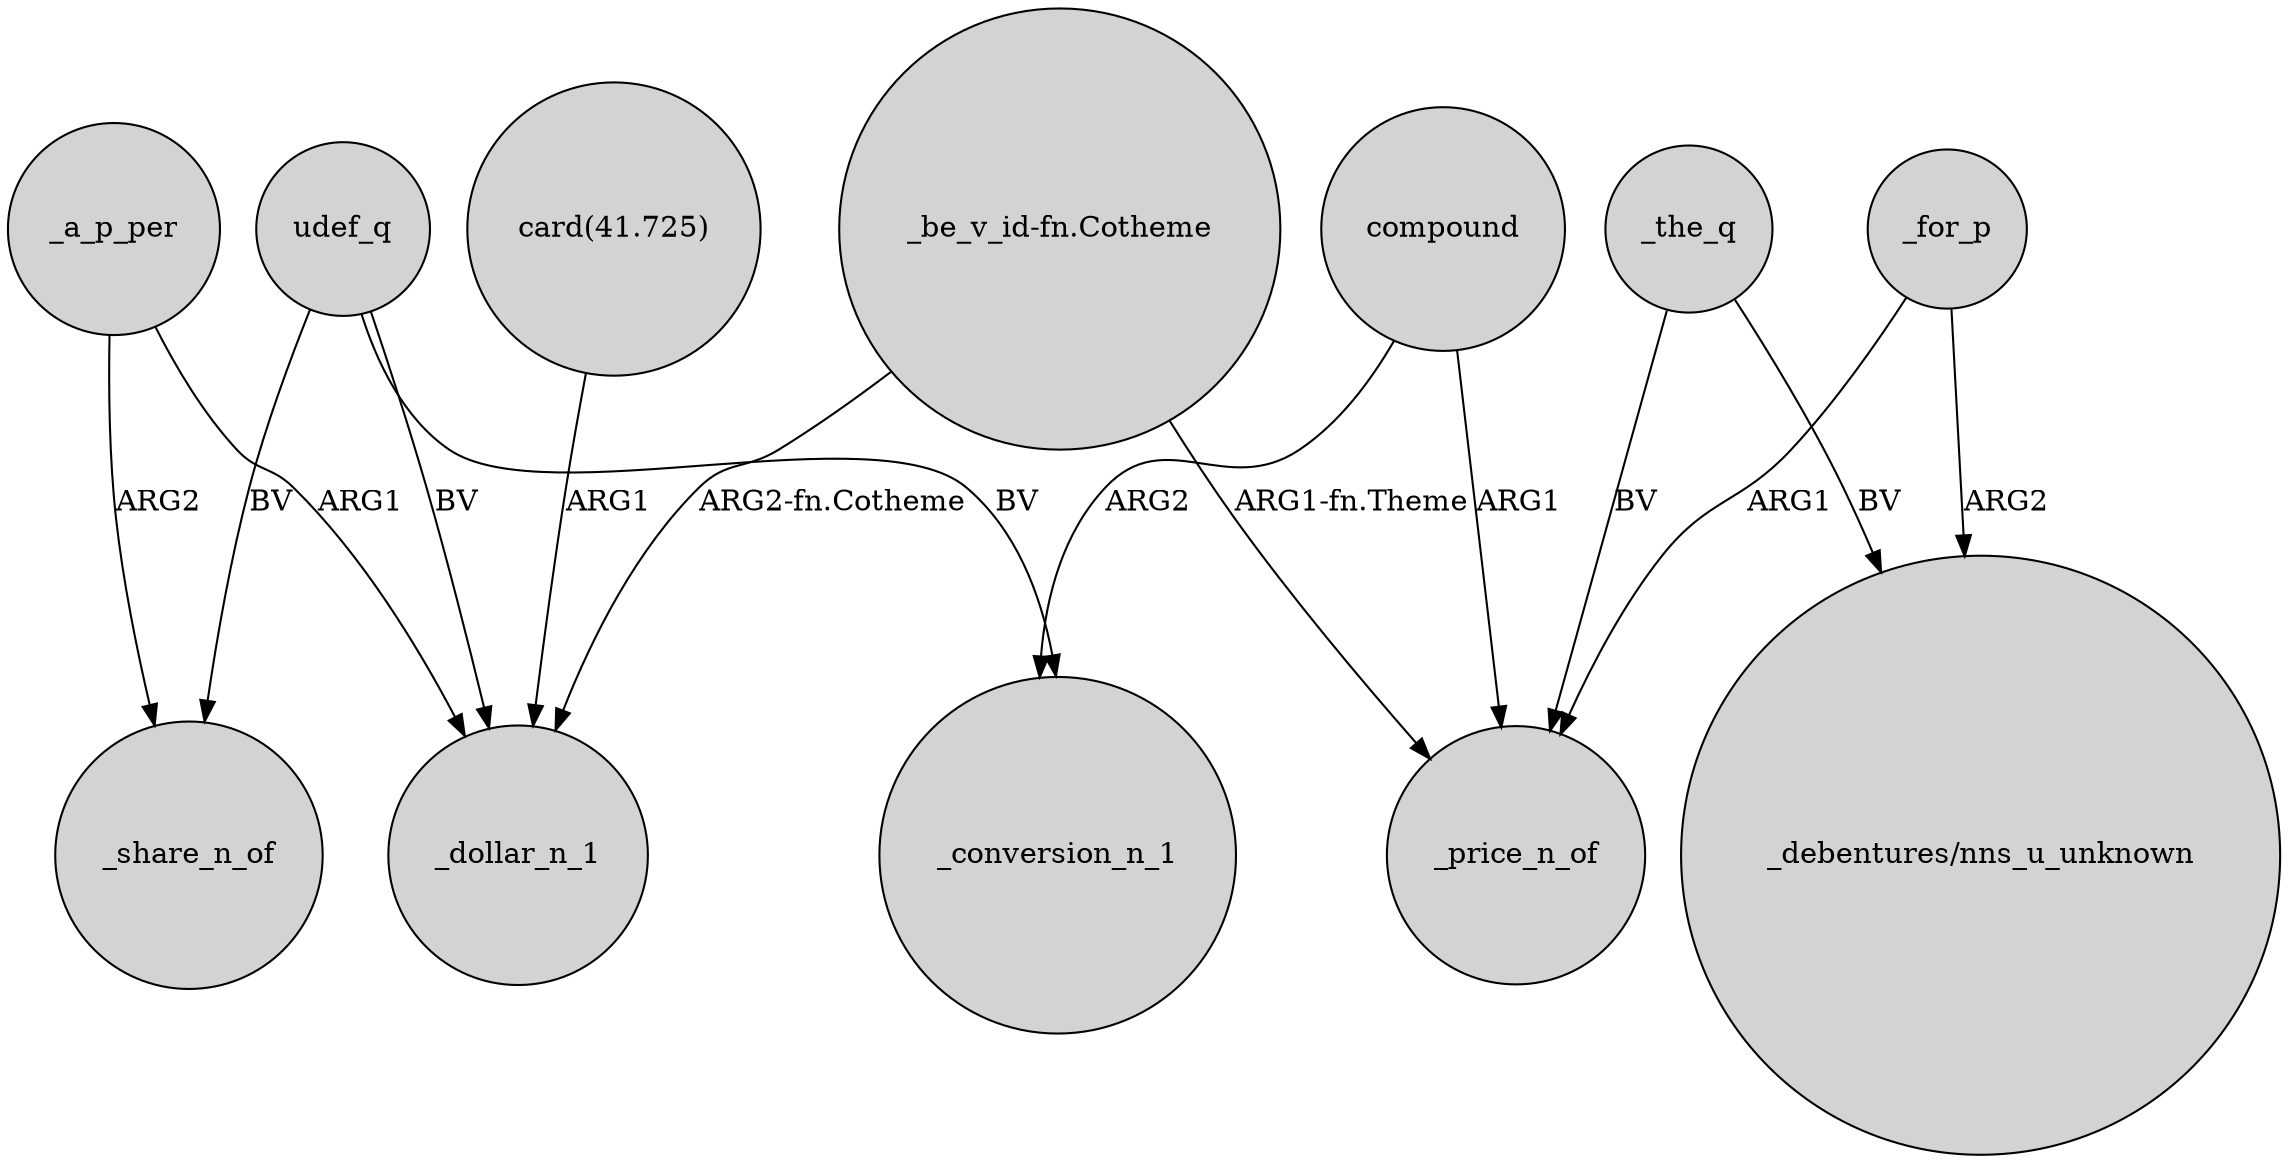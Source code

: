digraph {
	node [shape=circle style=filled]
	udef_q -> _conversion_n_1 [label=BV]
	_a_p_per -> _share_n_of [label=ARG2]
	udef_q -> _share_n_of [label=BV]
	"_be_v_id-fn.Cotheme" -> _dollar_n_1 [label="ARG2-fn.Cotheme"]
	_the_q -> "_debentures/nns_u_unknown" [label=BV]
	udef_q -> _dollar_n_1 [label=BV]
	_the_q -> _price_n_of [label=BV]
	compound -> _conversion_n_1 [label=ARG2]
	"_be_v_id-fn.Cotheme" -> _price_n_of [label="ARG1-fn.Theme"]
	compound -> _price_n_of [label=ARG1]
	_a_p_per -> _dollar_n_1 [label=ARG1]
	_for_p -> _price_n_of [label=ARG1]
	_for_p -> "_debentures/nns_u_unknown" [label=ARG2]
	"card(41.725)" -> _dollar_n_1 [label=ARG1]
}
